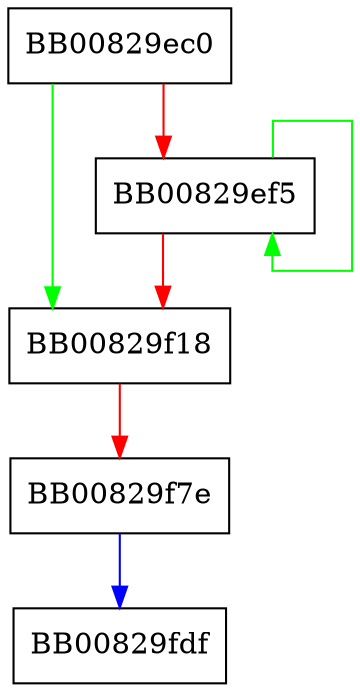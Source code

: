 digraph FUN_00829ec0 {
  node [shape="box"];
  graph [splines=ortho];
  BB00829ec0 -> BB00829f18 [color="green"];
  BB00829ec0 -> BB00829ef5 [color="red"];
  BB00829ef5 -> BB00829ef5 [color="green"];
  BB00829ef5 -> BB00829f18 [color="red"];
  BB00829f18 -> BB00829f7e [color="red"];
  BB00829f7e -> BB00829fdf [color="blue"];
}